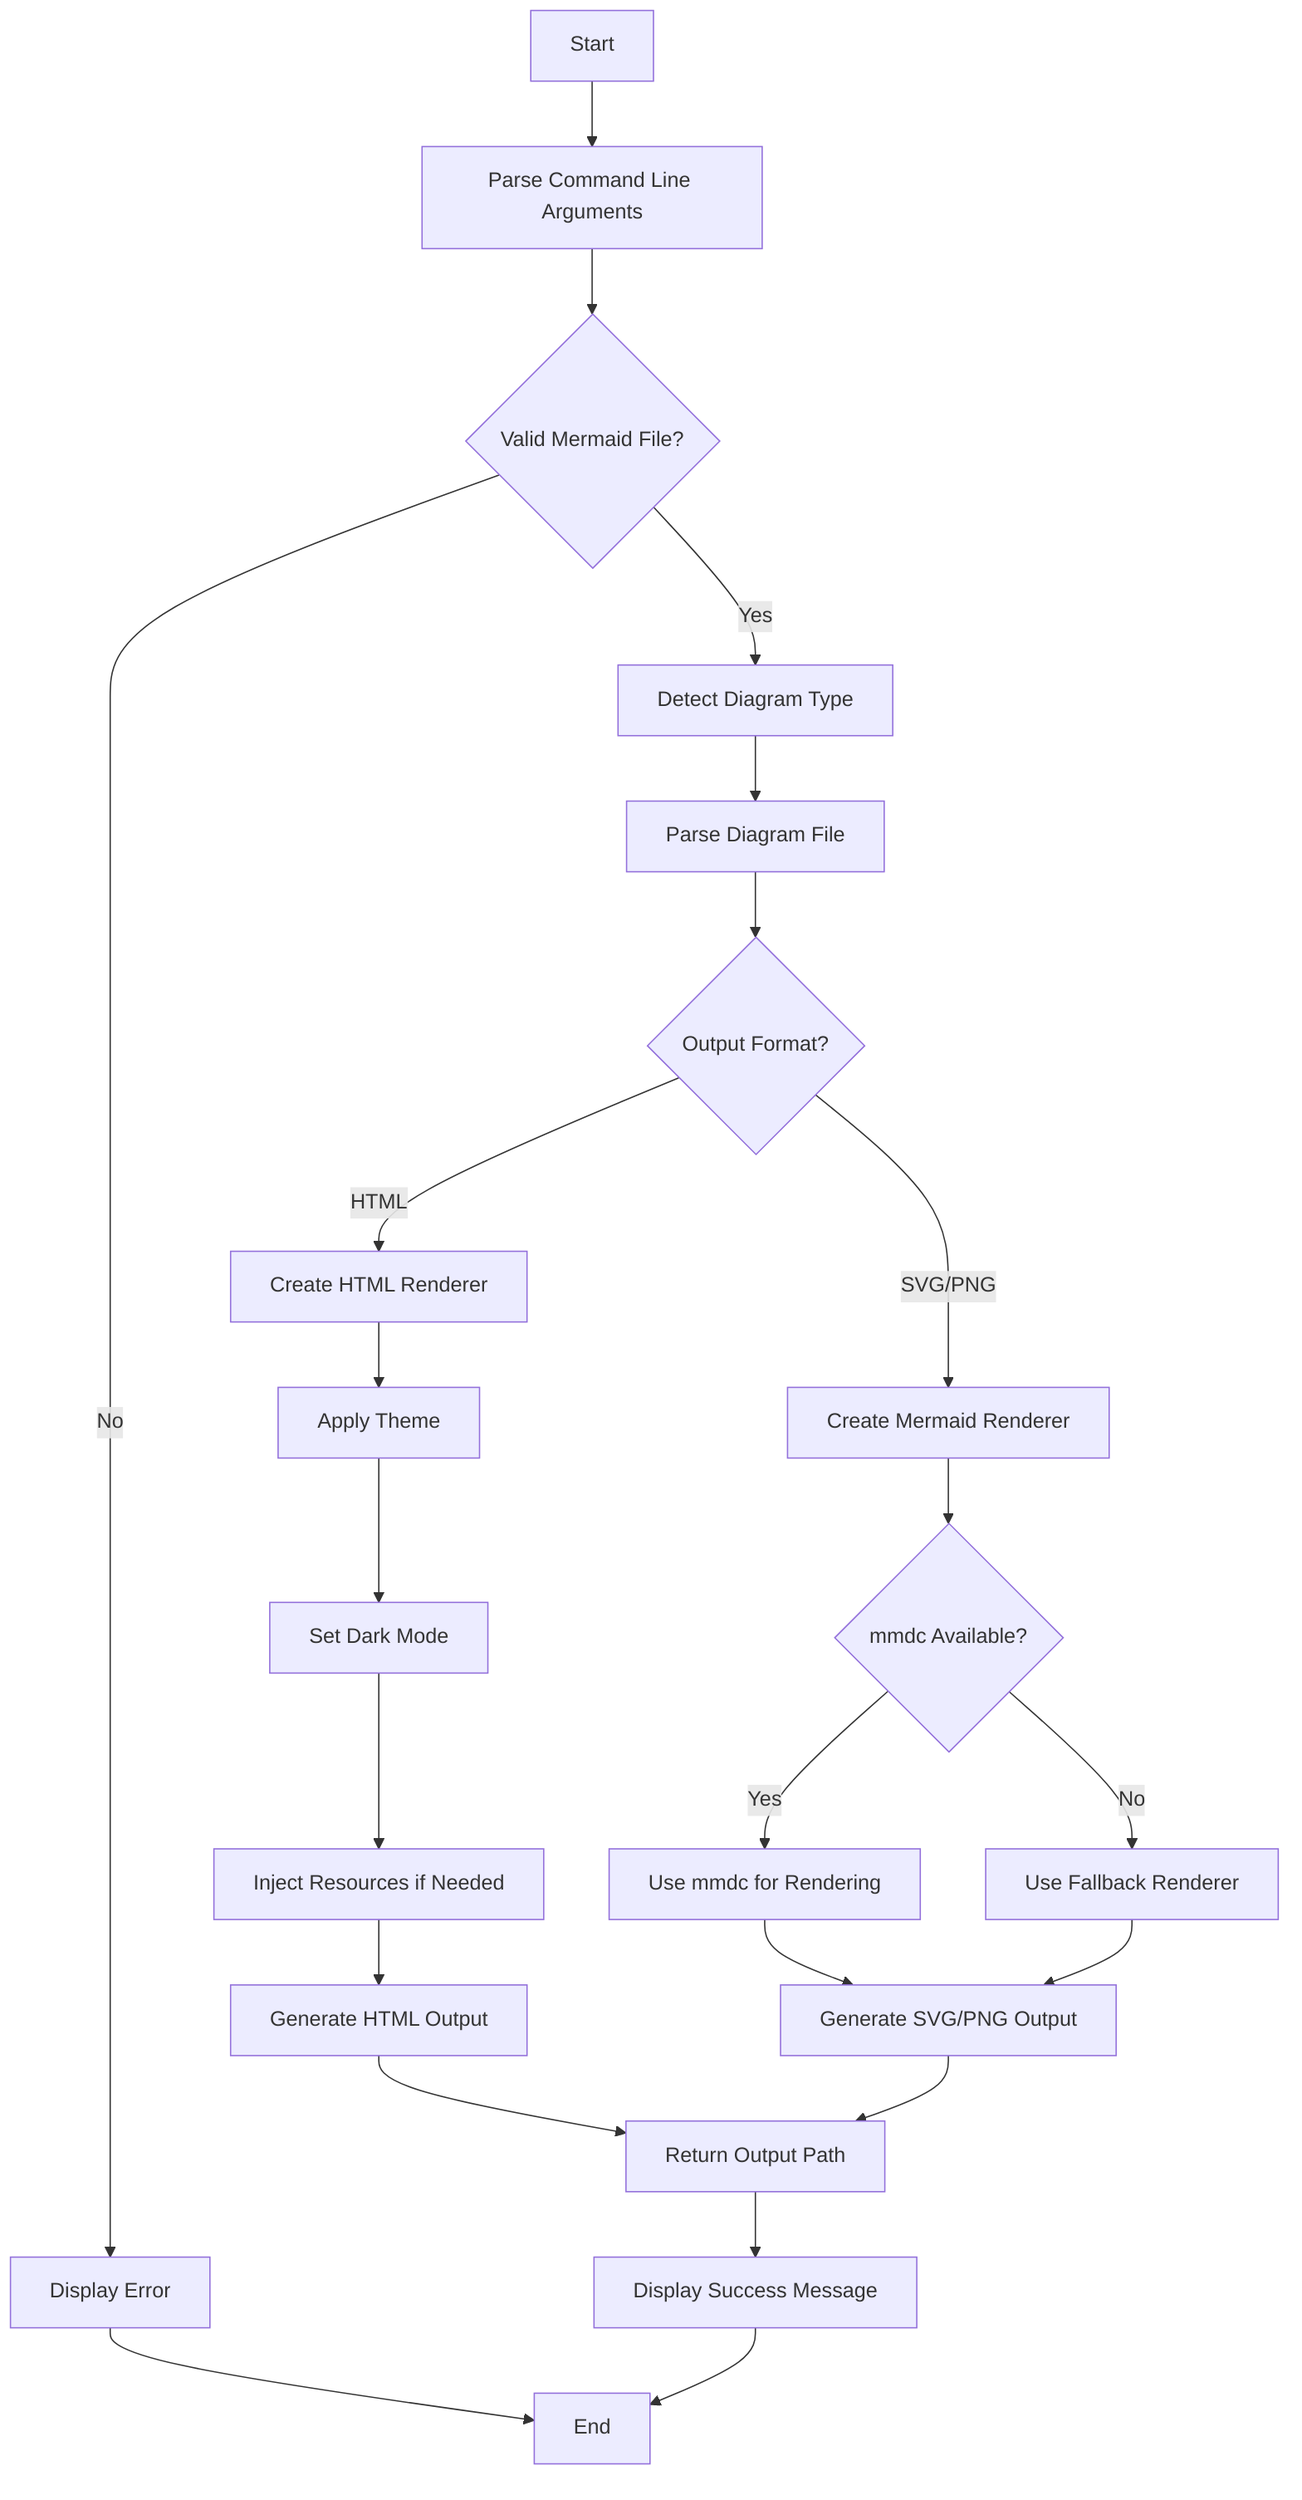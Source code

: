 graph TD
    A[Start] --> B[Parse Command Line Arguments]
    B --> C{Valid Mermaid File?}
    C -->|Yes| D[Detect Diagram Type]
    C -->|No| E[Display Error]
    E --> Z[End]
    
    D --> F[Parse Diagram File]
    F --> G{Output Format?}
    
    G -->|HTML| H[Create HTML Renderer]
    H --> I[Apply Theme]
    I --> J[Set Dark Mode]
    J --> K[Inject Resources if Needed]
    K --> L[Generate HTML Output]
    
    G -->|SVG/PNG| M[Create Mermaid Renderer]
    M --> N{mmdc Available?}
    N -->|Yes| O[Use mmdc for Rendering]
    N -->|No| P[Use Fallback Renderer]
    O --> Q[Generate SVG/PNG Output]
    P --> Q
    
    L --> R[Return Output Path]
    Q --> R
    R --> S[Display Success Message]
    S --> Z